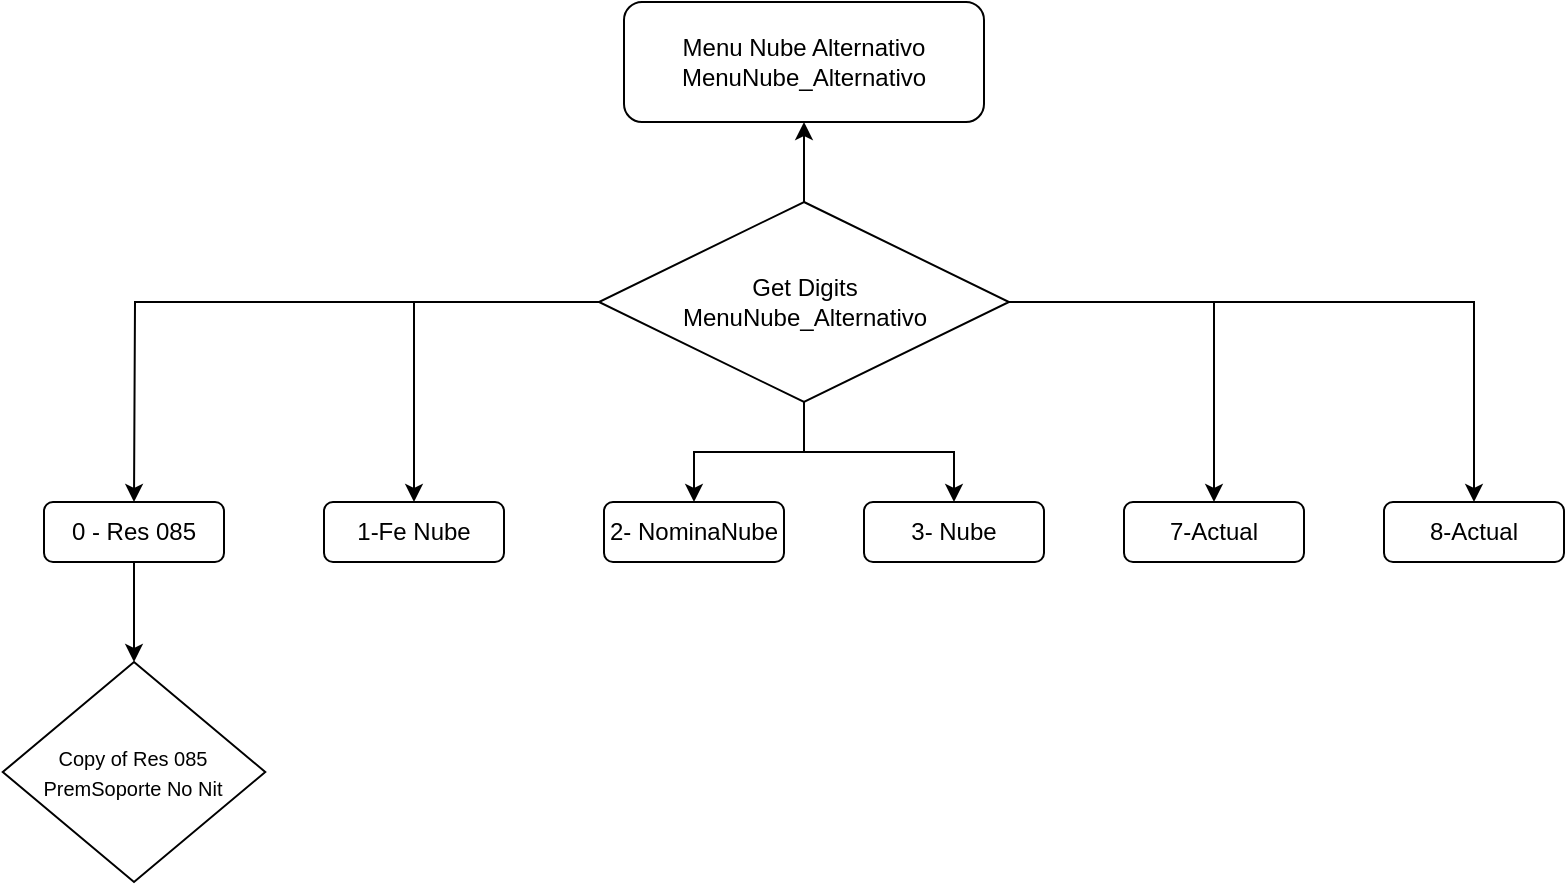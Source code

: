 <mxfile version="20.2.6" type="github">
  <diagram id="0DtzOj6t_geGdjvuh9FY" name="Page-1">
    <mxGraphModel dx="956" dy="529" grid="1" gridSize="10" guides="1" tooltips="1" connect="1" arrows="1" fold="1" page="1" pageScale="1" pageWidth="850" pageHeight="1100" math="0" shadow="0">
      <root>
        <mxCell id="0" />
        <mxCell id="1" parent="0" />
        <mxCell id="RXPUY87OxbRvqtcjUqAr-1" value="Menu Nube Alternativo&lt;br&gt;MenuNube_Alternativo" style="rounded=1;whiteSpace=wrap;html=1;" vertex="1" parent="1">
          <mxGeometry x="340" y="40" width="180" height="60" as="geometry" />
        </mxCell>
        <mxCell id="RXPUY87OxbRvqtcjUqAr-19" style="edgeStyle=orthogonalEdgeStyle;rounded=0;orthogonalLoop=1;jettySize=auto;html=1;entryX=0.5;entryY=0;entryDx=0;entryDy=0;fontSize=10;" edge="1" parent="1" source="RXPUY87OxbRvqtcjUqAr-3" target="RXPUY87OxbRvqtcjUqAr-18">
          <mxGeometry relative="1" as="geometry" />
        </mxCell>
        <mxCell id="RXPUY87OxbRvqtcjUqAr-3" value="0 - Res 085" style="rounded=1;whiteSpace=wrap;html=1;" vertex="1" parent="1">
          <mxGeometry x="50" y="290" width="90" height="30" as="geometry" />
        </mxCell>
        <mxCell id="RXPUY87OxbRvqtcjUqAr-4" value="1-Fe Nube" style="rounded=1;whiteSpace=wrap;html=1;" vertex="1" parent="1">
          <mxGeometry x="190" y="290" width="90" height="30" as="geometry" />
        </mxCell>
        <mxCell id="RXPUY87OxbRvqtcjUqAr-5" value="2- NominaNube" style="rounded=1;whiteSpace=wrap;html=1;" vertex="1" parent="1">
          <mxGeometry x="330" y="290" width="90" height="30" as="geometry" />
        </mxCell>
        <mxCell id="RXPUY87OxbRvqtcjUqAr-6" value="3- Nube" style="rounded=1;whiteSpace=wrap;html=1;" vertex="1" parent="1">
          <mxGeometry x="460" y="290" width="90" height="30" as="geometry" />
        </mxCell>
        <mxCell id="RXPUY87OxbRvqtcjUqAr-7" value="7-Actual" style="rounded=1;whiteSpace=wrap;html=1;" vertex="1" parent="1">
          <mxGeometry x="590" y="290" width="90" height="30" as="geometry" />
        </mxCell>
        <mxCell id="RXPUY87OxbRvqtcjUqAr-8" value="8-Actual" style="rounded=1;whiteSpace=wrap;html=1;" vertex="1" parent="1">
          <mxGeometry x="720" y="290" width="90" height="30" as="geometry" />
        </mxCell>
        <mxCell id="RXPUY87OxbRvqtcjUqAr-11" style="edgeStyle=orthogonalEdgeStyle;rounded=0;orthogonalLoop=1;jettySize=auto;html=1;entryX=0.5;entryY=1;entryDx=0;entryDy=0;" edge="1" parent="1" source="RXPUY87OxbRvqtcjUqAr-10" target="RXPUY87OxbRvqtcjUqAr-1">
          <mxGeometry relative="1" as="geometry" />
        </mxCell>
        <mxCell id="RXPUY87OxbRvqtcjUqAr-12" style="edgeStyle=orthogonalEdgeStyle;rounded=0;orthogonalLoop=1;jettySize=auto;html=1;entryX=0.5;entryY=0;entryDx=0;entryDy=0;" edge="1" parent="1" source="RXPUY87OxbRvqtcjUqAr-10" target="RXPUY87OxbRvqtcjUqAr-8">
          <mxGeometry relative="1" as="geometry" />
        </mxCell>
        <mxCell id="RXPUY87OxbRvqtcjUqAr-13" style="edgeStyle=orthogonalEdgeStyle;rounded=0;orthogonalLoop=1;jettySize=auto;html=1;" edge="1" parent="1" source="RXPUY87OxbRvqtcjUqAr-10" target="RXPUY87OxbRvqtcjUqAr-7">
          <mxGeometry relative="1" as="geometry" />
        </mxCell>
        <mxCell id="RXPUY87OxbRvqtcjUqAr-14" style="edgeStyle=orthogonalEdgeStyle;rounded=0;orthogonalLoop=1;jettySize=auto;html=1;entryX=0.5;entryY=0;entryDx=0;entryDy=0;" edge="1" parent="1" source="RXPUY87OxbRvqtcjUqAr-10" target="RXPUY87OxbRvqtcjUqAr-6">
          <mxGeometry relative="1" as="geometry" />
        </mxCell>
        <mxCell id="RXPUY87OxbRvqtcjUqAr-15" style="edgeStyle=orthogonalEdgeStyle;rounded=0;orthogonalLoop=1;jettySize=auto;html=1;entryX=0.5;entryY=0;entryDx=0;entryDy=0;" edge="1" parent="1" source="RXPUY87OxbRvqtcjUqAr-10" target="RXPUY87OxbRvqtcjUqAr-5">
          <mxGeometry relative="1" as="geometry" />
        </mxCell>
        <mxCell id="RXPUY87OxbRvqtcjUqAr-16" style="edgeStyle=orthogonalEdgeStyle;rounded=0;orthogonalLoop=1;jettySize=auto;html=1;entryX=0.5;entryY=0;entryDx=0;entryDy=0;" edge="1" parent="1" source="RXPUY87OxbRvqtcjUqAr-10" target="RXPUY87OxbRvqtcjUqAr-4">
          <mxGeometry relative="1" as="geometry" />
        </mxCell>
        <mxCell id="RXPUY87OxbRvqtcjUqAr-17" style="edgeStyle=orthogonalEdgeStyle;rounded=0;orthogonalLoop=1;jettySize=auto;html=1;" edge="1" parent="1" source="RXPUY87OxbRvqtcjUqAr-10">
          <mxGeometry relative="1" as="geometry">
            <mxPoint x="95" y="290" as="targetPoint" />
          </mxGeometry>
        </mxCell>
        <mxCell id="RXPUY87OxbRvqtcjUqAr-10" value="Get Digits&lt;br&gt;MenuNube_Alternativo" style="rhombus;whiteSpace=wrap;html=1;" vertex="1" parent="1">
          <mxGeometry x="327.5" y="140" width="205" height="100" as="geometry" />
        </mxCell>
        <mxCell id="RXPUY87OxbRvqtcjUqAr-18" value="&lt;font style=&quot;font-size: 10px;&quot;&gt;Copy of Res 085 PremSoporte No Nit&lt;/font&gt;" style="rhombus;whiteSpace=wrap;html=1;" vertex="1" parent="1">
          <mxGeometry x="29.38" y="370" width="131.25" height="110" as="geometry" />
        </mxCell>
      </root>
    </mxGraphModel>
  </diagram>
</mxfile>
